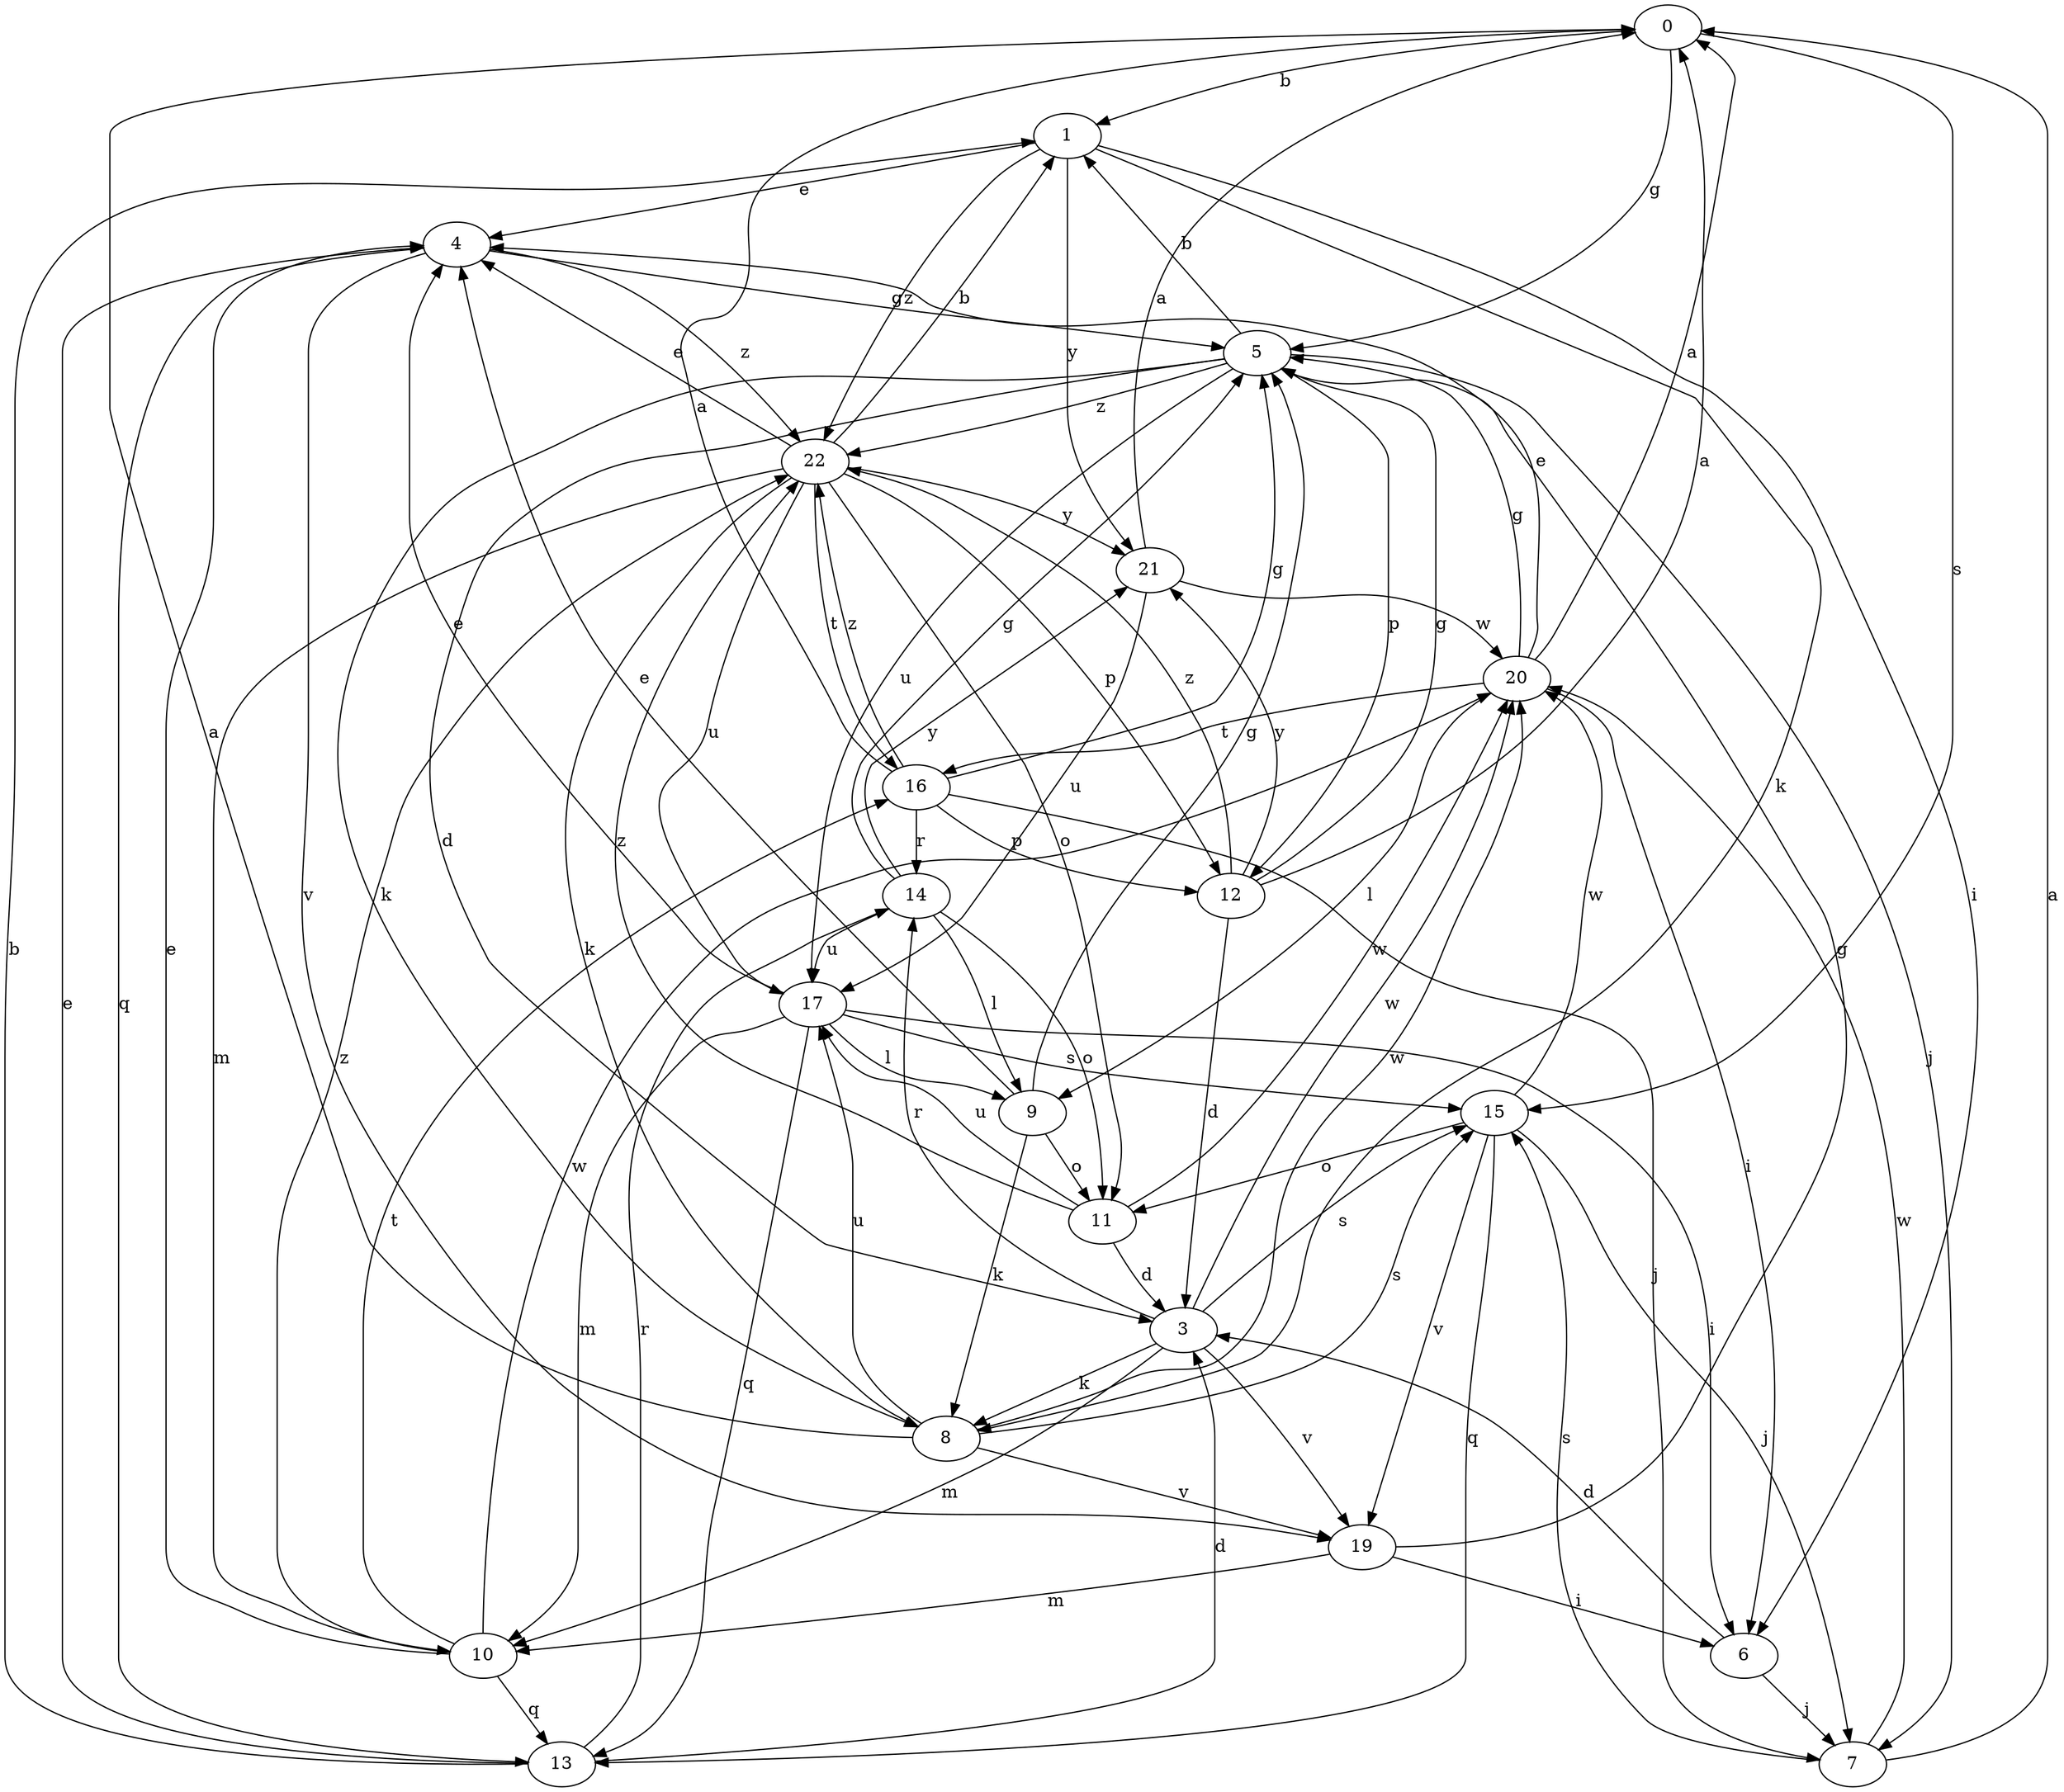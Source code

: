 strict digraph  {
0;
1;
3;
4;
5;
6;
7;
8;
9;
10;
11;
12;
13;
14;
15;
16;
17;
19;
20;
21;
22;
0 -> 1  [label=b];
0 -> 5  [label=g];
0 -> 15  [label=s];
1 -> 4  [label=e];
1 -> 6  [label=i];
1 -> 8  [label=k];
1 -> 21  [label=y];
1 -> 22  [label=z];
3 -> 8  [label=k];
3 -> 10  [label=m];
3 -> 14  [label=r];
3 -> 15  [label=s];
3 -> 19  [label=v];
3 -> 20  [label=w];
4 -> 5  [label=g];
4 -> 13  [label=q];
4 -> 19  [label=v];
4 -> 22  [label=z];
5 -> 1  [label=b];
5 -> 3  [label=d];
5 -> 7  [label=j];
5 -> 8  [label=k];
5 -> 12  [label=p];
5 -> 17  [label=u];
5 -> 22  [label=z];
6 -> 3  [label=d];
6 -> 7  [label=j];
7 -> 0  [label=a];
7 -> 15  [label=s];
7 -> 20  [label=w];
8 -> 0  [label=a];
8 -> 15  [label=s];
8 -> 17  [label=u];
8 -> 19  [label=v];
8 -> 20  [label=w];
9 -> 4  [label=e];
9 -> 5  [label=g];
9 -> 8  [label=k];
9 -> 11  [label=o];
10 -> 4  [label=e];
10 -> 13  [label=q];
10 -> 16  [label=t];
10 -> 20  [label=w];
10 -> 22  [label=z];
11 -> 3  [label=d];
11 -> 17  [label=u];
11 -> 20  [label=w];
11 -> 22  [label=z];
12 -> 0  [label=a];
12 -> 3  [label=d];
12 -> 5  [label=g];
12 -> 21  [label=y];
12 -> 22  [label=z];
13 -> 1  [label=b];
13 -> 3  [label=d];
13 -> 4  [label=e];
13 -> 14  [label=r];
14 -> 5  [label=g];
14 -> 9  [label=l];
14 -> 11  [label=o];
14 -> 17  [label=u];
14 -> 21  [label=y];
15 -> 7  [label=j];
15 -> 11  [label=o];
15 -> 13  [label=q];
15 -> 19  [label=v];
15 -> 20  [label=w];
16 -> 0  [label=a];
16 -> 5  [label=g];
16 -> 7  [label=j];
16 -> 12  [label=p];
16 -> 14  [label=r];
16 -> 22  [label=z];
17 -> 4  [label=e];
17 -> 6  [label=i];
17 -> 9  [label=l];
17 -> 10  [label=m];
17 -> 13  [label=q];
17 -> 15  [label=s];
19 -> 5  [label=g];
19 -> 6  [label=i];
19 -> 10  [label=m];
20 -> 0  [label=a];
20 -> 4  [label=e];
20 -> 5  [label=g];
20 -> 6  [label=i];
20 -> 9  [label=l];
20 -> 16  [label=t];
21 -> 0  [label=a];
21 -> 17  [label=u];
21 -> 20  [label=w];
22 -> 1  [label=b];
22 -> 4  [label=e];
22 -> 8  [label=k];
22 -> 10  [label=m];
22 -> 11  [label=o];
22 -> 12  [label=p];
22 -> 16  [label=t];
22 -> 17  [label=u];
22 -> 21  [label=y];
}
